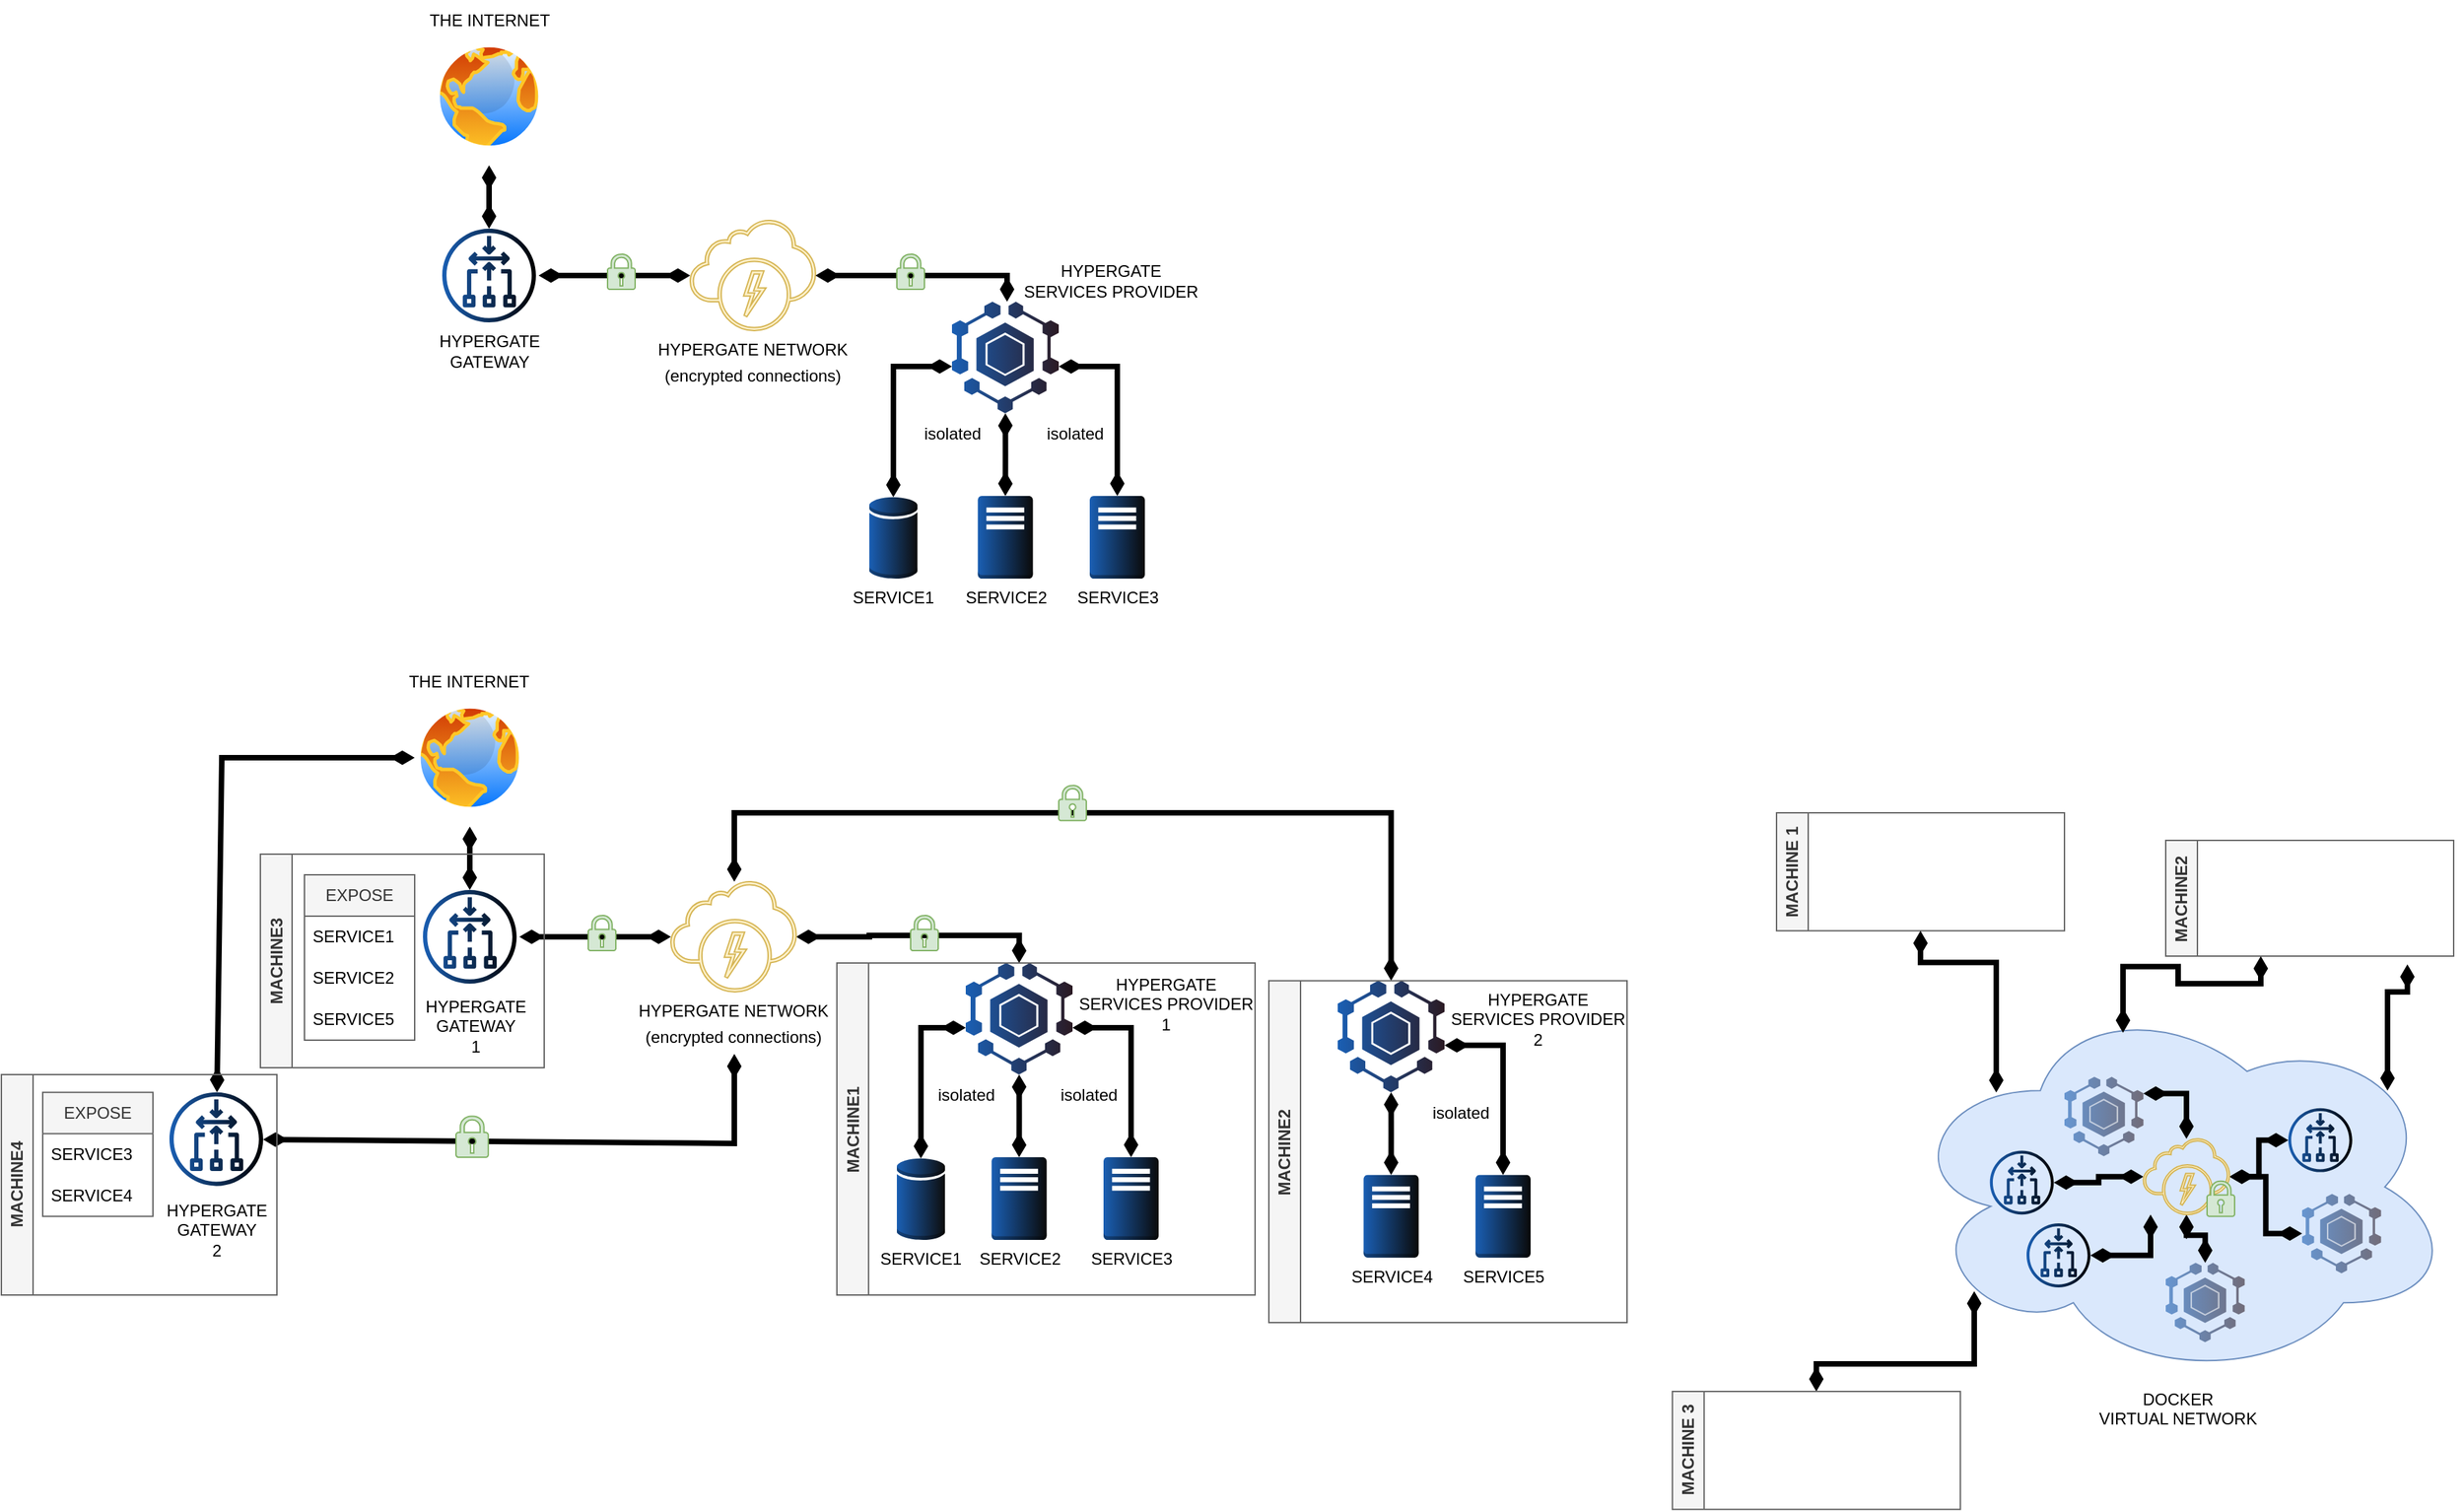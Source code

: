 <mxfile version="20.8.7" type="device"><diagram name="Page-1" id="-N7RxPexa8kLt5ve984L"><mxGraphModel dx="4037" dy="2729" grid="1" gridSize="10" guides="1" tooltips="1" connect="1" arrows="1" fold="1" page="1" pageScale="1" pageWidth="850" pageHeight="1100" math="0" shadow="0"><root><mxCell id="0"/><mxCell id="1" parent="0"/><mxCell id="h4FuAS4NWvggZZYnbzFv-34" style="edgeStyle=orthogonalEdgeStyle;rounded=0;orthogonalLoop=1;jettySize=auto;html=1;entryX=0.5;entryY=-0.029;entryDx=0;entryDy=0;entryPerimeter=0;strokeColor=default;strokeWidth=4;startArrow=diamondThin;startFill=1;endArrow=diamondThin;endFill=1;" edge="1" parent="1" source="h4FuAS4NWvggZZYnbzFv-1" target="h4FuAS4NWvggZZYnbzFv-2"><mxGeometry relative="1" as="geometry"/></mxCell><mxCell id="h4FuAS4NWvggZZYnbzFv-1" value="&lt;div&gt;HYPERGATE NETWORK&lt;br&gt;&lt;/div&gt;" style="sketch=0;pointerEvents=1;shadow=0;dashed=0;html=1;strokeColor=#d6b656;fillColor=#fff2cc;aspect=fixed;labelPosition=center;verticalLabelPosition=bottom;verticalAlign=top;align=center;outlineConnect=0;shape=mxgraph.vvd.service_provider_cloud_environment;" vertex="1" parent="1"><mxGeometry x="310" y="90" width="90.91" height="80" as="geometry"/></mxCell><mxCell id="h4FuAS4NWvggZZYnbzFv-22" style="edgeStyle=orthogonalEdgeStyle;rounded=0;orthogonalLoop=1;jettySize=auto;html=1;strokeWidth=4;startArrow=diamondThin;startFill=1;endArrow=diamondThin;endFill=1;" edge="1" parent="1" source="h4FuAS4NWvggZZYnbzFv-2"><mxGeometry relative="1" as="geometry"><mxPoint x="164" y="50" as="targetPoint"/></mxGeometry></mxCell><mxCell id="h4FuAS4NWvggZZYnbzFv-2" value="" style="sketch=0;outlineConnect=0;fontColor=#232F3E;gradientColor=#1a5fb4;fillColor=#000000;strokeColor=none;dashed=0;verticalLabelPosition=middle;verticalAlign=middle;align=left;html=1;fontSize=12;fontStyle=0;aspect=fixed;pointerEvents=1;shape=mxgraph.aws4.gateway_load_balancer;rotation=90;labelBackgroundColor=none;labelPosition=right;" vertex="1" parent="1"><mxGeometry x="130" y="96" width="68" height="68" as="geometry"/></mxCell><mxCell id="h4FuAS4NWvggZZYnbzFv-18" style="edgeStyle=orthogonalEdgeStyle;rounded=0;orthogonalLoop=1;jettySize=auto;html=1;strokeWidth=4;startArrow=diamondThin;startFill=1;endArrow=diamondThin;endFill=1;" edge="1" parent="1" source="h4FuAS4NWvggZZYnbzFv-4" target="h4FuAS4NWvggZZYnbzFv-1"><mxGeometry relative="1" as="geometry"><Array as="points"><mxPoint x="540" y="130"/></Array></mxGeometry></mxCell><mxCell id="h4FuAS4NWvggZZYnbzFv-4" value="" style="outlineConnect=0;dashed=0;verticalLabelPosition=top;verticalAlign=bottom;align=center;html=1;shape=mxgraph.aws3.mobile_hub;fillColor=#2B1A23;gradientColor=#1a5fb4;gradientDirection=west;pointerEvents=1;labelPosition=center;" vertex="1" parent="1"><mxGeometry x="500" y="149" width="77.5" height="81" as="geometry"/></mxCell><mxCell id="h4FuAS4NWvggZZYnbzFv-15" style="edgeStyle=orthogonalEdgeStyle;rounded=0;orthogonalLoop=1;jettySize=auto;html=1;exitX=0.5;exitY=0;exitDx=0;exitDy=0;exitPerimeter=0;labelPosition=center;verticalLabelPosition=top;align=center;verticalAlign=bottom;strokeWidth=4;startArrow=diamondThin;startFill=1;endArrow=diamondThin;endFill=1;" edge="1" parent="1" source="h4FuAS4NWvggZZYnbzFv-7" target="h4FuAS4NWvggZZYnbzFv-4"><mxGeometry relative="1" as="geometry"/></mxCell><mxCell id="h4FuAS4NWvggZZYnbzFv-7" value="SERVICE2" style="outlineConnect=0;dashed=0;verticalLabelPosition=bottom;verticalAlign=top;align=center;html=1;shape=mxgraph.aws3.traditional_server;fillColor=#0A0A0A;gradientColor=#1a5fb4;gradientDirection=west;" vertex="1" parent="1"><mxGeometry x="518.75" y="290" width="40" height="60" as="geometry"/></mxCell><mxCell id="h4FuAS4NWvggZZYnbzFv-12" style="edgeStyle=orthogonalEdgeStyle;rounded=0;orthogonalLoop=1;jettySize=auto;html=1;exitX=0.5;exitY=0.015;exitDx=0;exitDy=0;exitPerimeter=0;entryX=0;entryY=0.58;entryDx=0;entryDy=0;entryPerimeter=0;strokeWidth=4;startArrow=diamondThin;startFill=1;endArrow=diamondThin;endFill=1;" edge="1" parent="1" source="h4FuAS4NWvggZZYnbzFv-8" target="h4FuAS4NWvggZZYnbzFv-4"><mxGeometry relative="1" as="geometry"/></mxCell><mxCell id="h4FuAS4NWvggZZYnbzFv-8" value="&lt;div&gt;SERVICE1&lt;/div&gt;" style="outlineConnect=0;dashed=0;verticalLabelPosition=bottom;verticalAlign=top;align=center;html=1;shape=mxgraph.aws3.generic_database;fillColor=#0D0D0D;gradientColor=#1a5fb4;gradientDirection=west;" vertex="1" parent="1"><mxGeometry x="440" y="290" width="34.91" height="60" as="geometry"/></mxCell><mxCell id="h4FuAS4NWvggZZYnbzFv-16" style="edgeStyle=orthogonalEdgeStyle;rounded=0;orthogonalLoop=1;jettySize=auto;html=1;entryX=1;entryY=0.58;entryDx=0;entryDy=0;entryPerimeter=0;strokeWidth=4;startArrow=diamondThin;startFill=1;endArrow=diamondThin;endFill=1;" edge="1" parent="1" source="h4FuAS4NWvggZZYnbzFv-11" target="h4FuAS4NWvggZZYnbzFv-4"><mxGeometry relative="1" as="geometry"><Array as="points"><mxPoint x="620" y="196"/></Array></mxGeometry></mxCell><mxCell id="h4FuAS4NWvggZZYnbzFv-11" value="SERVICE3" style="outlineConnect=0;dashed=0;verticalLabelPosition=bottom;verticalAlign=top;align=center;html=1;shape=mxgraph.aws3.traditional_server;fillColor=#0A0A0A;gradientColor=#1a5fb4;gradientDirection=west;" vertex="1" parent="1"><mxGeometry x="600" y="290" width="40" height="60" as="geometry"/></mxCell><mxCell id="h4FuAS4NWvggZZYnbzFv-23" value="" style="aspect=fixed;perimeter=ellipsePerimeter;html=1;align=center;shadow=0;dashed=0;spacingTop=3;image;image=img/lib/active_directory/internet_globe.svg;labelBackgroundColor=none;fillColor=#0A0A0A;gradientColor=#1a5fb4;gradientDirection=west;" vertex="1" parent="1"><mxGeometry x="124" y="-40" width="80" height="80" as="geometry"/></mxCell><mxCell id="h4FuAS4NWvggZZYnbzFv-25" value="&lt;div&gt;HYPERGATE&lt;/div&gt;&lt;div&gt;GATEWAY&lt;br&gt;&lt;/div&gt;" style="text;html=1;align=center;verticalAlign=middle;resizable=0;points=[];autosize=1;strokeColor=none;fillColor=none;" vertex="1" parent="1"><mxGeometry x="114" y="165" width="100" height="40" as="geometry"/></mxCell><mxCell id="h4FuAS4NWvggZZYnbzFv-26" value="&lt;div&gt;HYPERGATE&lt;/div&gt;SERVICES PROVIDER" style="text;html=1;align=center;verticalAlign=middle;resizable=0;points=[];autosize=1;strokeColor=none;fillColor=none;" vertex="1" parent="1"><mxGeometry x="540" y="114.36" width="150" height="40" as="geometry"/></mxCell><mxCell id="h4FuAS4NWvggZZYnbzFv-28" value="" style="sketch=0;aspect=fixed;pointerEvents=1;shadow=0;dashed=0;html=1;strokeColor=#82b366;labelPosition=center;verticalLabelPosition=bottom;verticalAlign=top;align=center;fillColor=#d5e8d4;shape=mxgraph.mscae.enterprise.lock;labelBackgroundColor=none;" vertex="1" parent="1"><mxGeometry x="460" y="114.36" width="20" height="25.64" as="geometry"/></mxCell><mxCell id="h4FuAS4NWvggZZYnbzFv-33" value="&lt;br&gt;&lt;div&gt;(encrypted connections)&lt;/div&gt;" style="text;html=1;align=center;verticalAlign=middle;resizable=0;points=[];autosize=1;strokeColor=none;fillColor=none;" vertex="1" parent="1"><mxGeometry x="280.45" y="175" width="150" height="40" as="geometry"/></mxCell><mxCell id="h4FuAS4NWvggZZYnbzFv-35" value="" style="sketch=0;aspect=fixed;pointerEvents=1;shadow=0;dashed=0;html=1;strokeColor=#82b366;labelPosition=center;verticalLabelPosition=bottom;verticalAlign=top;align=center;fillColor=#d5e8d4;shape=mxgraph.mscae.enterprise.lock;labelBackgroundColor=none;" vertex="1" parent="1"><mxGeometry x="250" y="114.36" width="20" height="25.64" as="geometry"/></mxCell><mxCell id="h4FuAS4NWvggZZYnbzFv-36" value="&lt;div&gt;isolated&lt;/div&gt;" style="text;html=1;align=center;verticalAlign=middle;resizable=0;points=[];autosize=1;strokeColor=none;fillColor=none;" vertex="1" parent="1"><mxGeometry x="470" y="230" width="60" height="30" as="geometry"/></mxCell><mxCell id="h4FuAS4NWvggZZYnbzFv-37" value="&lt;div&gt;isolated&lt;/div&gt;" style="text;html=1;align=center;verticalAlign=middle;resizable=0;points=[];autosize=1;strokeColor=none;fillColor=none;" vertex="1" parent="1"><mxGeometry x="558.75" y="230" width="60" height="30" as="geometry"/></mxCell><mxCell id="h4FuAS4NWvggZZYnbzFv-38" style="edgeStyle=orthogonalEdgeStyle;rounded=0;orthogonalLoop=1;jettySize=auto;html=1;entryX=0.5;entryY=-0.029;entryDx=0;entryDy=0;entryPerimeter=0;strokeColor=default;strokeWidth=4;startArrow=diamondThin;startFill=1;endArrow=diamondThin;endFill=1;" edge="1" parent="1" source="h4FuAS4NWvggZZYnbzFv-39" target="h4FuAS4NWvggZZYnbzFv-41"><mxGeometry relative="1" as="geometry"/></mxCell><mxCell id="h4FuAS4NWvggZZYnbzFv-108" style="edgeStyle=orthogonalEdgeStyle;rounded=0;orthogonalLoop=1;jettySize=auto;html=1;entryX=0.5;entryY=0;entryDx=0;entryDy=0;entryPerimeter=0;strokeColor=default;strokeWidth=4;startArrow=diamondThin;startFill=1;endArrow=diamondThin;endFill=1;" edge="1" parent="1" source="h4FuAS4NWvggZZYnbzFv-39" target="h4FuAS4NWvggZZYnbzFv-43"><mxGeometry relative="1" as="geometry"><Array as="points"><mxPoint x="440" y="610"/><mxPoint x="440" y="609"/><mxPoint x="549" y="609"/></Array></mxGeometry></mxCell><mxCell id="h4FuAS4NWvggZZYnbzFv-39" value="&lt;div&gt;HYPERGATE NETWORK&lt;br&gt;&lt;/div&gt;" style="sketch=0;pointerEvents=1;shadow=0;dashed=0;html=1;strokeColor=#d6b656;fillColor=#fff2cc;aspect=fixed;labelPosition=center;verticalLabelPosition=bottom;verticalAlign=top;align=center;outlineConnect=0;shape=mxgraph.vvd.service_provider_cloud_environment;" vertex="1" parent="1"><mxGeometry x="296" y="570" width="90.91" height="80" as="geometry"/></mxCell><mxCell id="h4FuAS4NWvggZZYnbzFv-40" style="edgeStyle=orthogonalEdgeStyle;rounded=0;orthogonalLoop=1;jettySize=auto;html=1;strokeWidth=4;startArrow=diamondThin;startFill=1;endArrow=diamondThin;endFill=1;" edge="1" parent="1" source="h4FuAS4NWvggZZYnbzFv-41"><mxGeometry relative="1" as="geometry"><mxPoint x="150" y="530" as="targetPoint"/></mxGeometry></mxCell><mxCell id="h4FuAS4NWvggZZYnbzFv-41" value="" style="sketch=0;outlineConnect=0;fontColor=#232F3E;gradientColor=#1a5fb4;fillColor=#000000;strokeColor=none;dashed=0;verticalLabelPosition=middle;verticalAlign=middle;align=left;html=1;fontSize=12;fontStyle=0;aspect=fixed;pointerEvents=1;shape=mxgraph.aws4.gateway_load_balancer;rotation=90;labelBackgroundColor=none;labelPosition=right;" vertex="1" parent="1"><mxGeometry x="116" y="576" width="68" height="68" as="geometry"/></mxCell><mxCell id="h4FuAS4NWvggZZYnbzFv-43" value="" style="outlineConnect=0;dashed=0;verticalLabelPosition=top;verticalAlign=bottom;align=center;html=1;shape=mxgraph.aws3.mobile_hub;fillColor=#2B1A23;gradientColor=#1a5fb4;gradientDirection=west;pointerEvents=1;labelPosition=center;" vertex="1" parent="1"><mxGeometry x="510" y="629" width="77.5" height="81" as="geometry"/></mxCell><mxCell id="h4FuAS4NWvggZZYnbzFv-44" style="edgeStyle=orthogonalEdgeStyle;rounded=0;orthogonalLoop=1;jettySize=auto;html=1;exitX=0.5;exitY=0;exitDx=0;exitDy=0;exitPerimeter=0;labelPosition=center;verticalLabelPosition=top;align=center;verticalAlign=bottom;strokeWidth=4;startArrow=diamondThin;startFill=1;endArrow=diamondThin;endFill=1;" edge="1" parent="1" source="h4FuAS4NWvggZZYnbzFv-45" target="h4FuAS4NWvggZZYnbzFv-43"><mxGeometry relative="1" as="geometry"/></mxCell><mxCell id="h4FuAS4NWvggZZYnbzFv-45" value="SERVICE2" style="outlineConnect=0;dashed=0;verticalLabelPosition=bottom;verticalAlign=top;align=center;html=1;shape=mxgraph.aws3.traditional_server;fillColor=#0A0A0A;gradientColor=#1a5fb4;gradientDirection=west;" vertex="1" parent="1"><mxGeometry x="528.75" y="770" width="40" height="60" as="geometry"/></mxCell><mxCell id="h4FuAS4NWvggZZYnbzFv-46" style="edgeStyle=orthogonalEdgeStyle;rounded=0;orthogonalLoop=1;jettySize=auto;html=1;exitX=0.5;exitY=0.015;exitDx=0;exitDy=0;exitPerimeter=0;entryX=0;entryY=0.58;entryDx=0;entryDy=0;entryPerimeter=0;strokeWidth=4;startArrow=diamondThin;startFill=1;endArrow=diamondThin;endFill=1;" edge="1" parent="1" source="h4FuAS4NWvggZZYnbzFv-47" target="h4FuAS4NWvggZZYnbzFv-43"><mxGeometry relative="1" as="geometry"/></mxCell><mxCell id="h4FuAS4NWvggZZYnbzFv-48" style="edgeStyle=orthogonalEdgeStyle;rounded=0;orthogonalLoop=1;jettySize=auto;html=1;entryX=1;entryY=0.58;entryDx=0;entryDy=0;entryPerimeter=0;strokeWidth=4;startArrow=diamondThin;startFill=1;endArrow=diamondThin;endFill=1;" edge="1" parent="1" source="h4FuAS4NWvggZZYnbzFv-49" target="h4FuAS4NWvggZZYnbzFv-43"><mxGeometry relative="1" as="geometry"><Array as="points"><mxPoint x="630" y="676"/></Array></mxGeometry></mxCell><mxCell id="h4FuAS4NWvggZZYnbzFv-49" value="SERVICE3" style="outlineConnect=0;dashed=0;verticalLabelPosition=bottom;verticalAlign=top;align=center;html=1;shape=mxgraph.aws3.traditional_server;fillColor=#0A0A0A;gradientColor=#1a5fb4;gradientDirection=west;" vertex="1" parent="1"><mxGeometry x="610" y="770" width="40" height="60" as="geometry"/></mxCell><mxCell id="h4FuAS4NWvggZZYnbzFv-50" value="" style="aspect=fixed;perimeter=ellipsePerimeter;html=1;align=center;shadow=0;dashed=0;spacingTop=3;image;image=img/lib/active_directory/internet_globe.svg;labelBackgroundColor=none;fillColor=#0A0A0A;gradientColor=#1a5fb4;gradientDirection=west;" vertex="1" parent="1"><mxGeometry x="110" y="440" width="80" height="80" as="geometry"/></mxCell><mxCell id="h4FuAS4NWvggZZYnbzFv-53" value="" style="sketch=0;aspect=fixed;pointerEvents=1;shadow=0;dashed=0;html=1;strokeColor=#82b366;labelPosition=center;verticalLabelPosition=bottom;verticalAlign=top;align=center;fillColor=#d5e8d4;shape=mxgraph.mscae.enterprise.lock;labelBackgroundColor=none;" vertex="1" parent="1"><mxGeometry x="470" y="594.36" width="20" height="25.64" as="geometry"/></mxCell><mxCell id="h4FuAS4NWvggZZYnbzFv-54" value="&lt;br&gt;&lt;div&gt;(encrypted connections)&lt;/div&gt;" style="text;html=1;align=center;verticalAlign=middle;resizable=0;points=[];autosize=1;strokeColor=none;fillColor=none;" vertex="1" parent="1"><mxGeometry x="266.45" y="655" width="150" height="40" as="geometry"/></mxCell><mxCell id="h4FuAS4NWvggZZYnbzFv-55" value="" style="sketch=0;aspect=fixed;pointerEvents=1;shadow=0;dashed=0;html=1;strokeColor=#82b366;labelPosition=center;verticalLabelPosition=bottom;verticalAlign=top;align=center;fillColor=#d5e8d4;shape=mxgraph.mscae.enterprise.lock;labelBackgroundColor=none;" vertex="1" parent="1"><mxGeometry x="236" y="594.36" width="20" height="25.64" as="geometry"/></mxCell><mxCell id="h4FuAS4NWvggZZYnbzFv-56" value="&lt;div&gt;isolated&lt;/div&gt;" style="text;html=1;align=center;verticalAlign=middle;resizable=0;points=[];autosize=1;strokeColor=none;fillColor=none;" vertex="1" parent="1"><mxGeometry x="480" y="710" width="60" height="30" as="geometry"/></mxCell><mxCell id="h4FuAS4NWvggZZYnbzFv-57" value="&lt;div&gt;isolated&lt;/div&gt;" style="text;html=1;align=center;verticalAlign=middle;resizable=0;points=[];autosize=1;strokeColor=none;fillColor=none;" vertex="1" parent="1"><mxGeometry x="568.75" y="710" width="60" height="30" as="geometry"/></mxCell><mxCell id="h4FuAS4NWvggZZYnbzFv-76" style="edgeStyle=orthogonalEdgeStyle;rounded=0;orthogonalLoop=1;jettySize=auto;html=1;strokeColor=default;strokeWidth=4;startArrow=diamondThin;startFill=1;endArrow=diamondThin;endFill=1;shadow=0;" edge="1" parent="1" source="h4FuAS4NWvggZZYnbzFv-65" target="h4FuAS4NWvggZZYnbzFv-39"><mxGeometry relative="1" as="geometry"><Array as="points"><mxPoint x="819" y="520"/><mxPoint x="342" y="520"/></Array></mxGeometry></mxCell><mxCell id="h4FuAS4NWvggZZYnbzFv-65" value="" style="outlineConnect=0;dashed=0;verticalLabelPosition=top;verticalAlign=bottom;align=center;html=1;shape=mxgraph.aws3.mobile_hub;fillColor=#2B1A23;gradientColor=#1a5fb4;gradientDirection=west;pointerEvents=1;labelPosition=center;" vertex="1" parent="1"><mxGeometry x="780" y="641.82" width="77.5" height="81" as="geometry"/></mxCell><mxCell id="h4FuAS4NWvggZZYnbzFv-66" style="edgeStyle=orthogonalEdgeStyle;rounded=0;orthogonalLoop=1;jettySize=auto;html=1;exitX=0.5;exitY=0;exitDx=0;exitDy=0;exitPerimeter=0;labelPosition=center;verticalLabelPosition=top;align=center;verticalAlign=bottom;strokeWidth=4;startArrow=diamondThin;startFill=1;endArrow=diamondThin;endFill=1;" edge="1" parent="1" source="h4FuAS4NWvggZZYnbzFv-67" target="h4FuAS4NWvggZZYnbzFv-65"><mxGeometry relative="1" as="geometry"/></mxCell><mxCell id="h4FuAS4NWvggZZYnbzFv-67" value="SERVICE4" style="outlineConnect=0;dashed=0;verticalLabelPosition=bottom;verticalAlign=top;align=center;html=1;shape=mxgraph.aws3.traditional_server;fillColor=#0A0A0A;gradientColor=#1a5fb4;gradientDirection=west;" vertex="1" parent="1"><mxGeometry x="798.75" y="782.82" width="40" height="60" as="geometry"/></mxCell><mxCell id="h4FuAS4NWvggZZYnbzFv-70" style="edgeStyle=orthogonalEdgeStyle;rounded=0;orthogonalLoop=1;jettySize=auto;html=1;entryX=1;entryY=0.58;entryDx=0;entryDy=0;entryPerimeter=0;strokeWidth=4;startArrow=diamondThin;startFill=1;endArrow=diamondThin;endFill=1;" edge="1" parent="1" source="h4FuAS4NWvggZZYnbzFv-71" target="h4FuAS4NWvggZZYnbzFv-65"><mxGeometry relative="1" as="geometry"><Array as="points"><mxPoint x="900" y="688.82"/></Array></mxGeometry></mxCell><mxCell id="h4FuAS4NWvggZZYnbzFv-71" value="&lt;div&gt;SERVICE5&lt;/div&gt;" style="outlineConnect=0;dashed=0;verticalLabelPosition=bottom;verticalAlign=top;align=center;html=1;shape=mxgraph.aws3.traditional_server;fillColor=#0A0A0A;gradientColor=#1a5fb4;gradientDirection=west;" vertex="1" parent="1"><mxGeometry x="880" y="782.82" width="40" height="60" as="geometry"/></mxCell><mxCell id="h4FuAS4NWvggZZYnbzFv-73" value="" style="sketch=0;aspect=fixed;pointerEvents=1;shadow=0;dashed=0;html=1;strokeColor=#82b366;labelPosition=center;verticalLabelPosition=bottom;verticalAlign=top;align=center;fillColor=#d5e8d4;shape=mxgraph.mscae.enterprise.lock;labelBackgroundColor=none;" vertex="1" parent="1"><mxGeometry x="577.5" y="500.0" width="20" height="25.64" as="geometry"/></mxCell><mxCell id="h4FuAS4NWvggZZYnbzFv-75" value="&lt;div&gt;isolated&lt;/div&gt;" style="text;html=1;align=center;verticalAlign=middle;resizable=0;points=[];autosize=1;strokeColor=none;fillColor=none;" vertex="1" parent="1"><mxGeometry x="838.75" y="722.82" width="60" height="30" as="geometry"/></mxCell><mxCell id="h4FuAS4NWvggZZYnbzFv-80" style="edgeStyle=orthogonalEdgeStyle;rounded=0;orthogonalLoop=1;jettySize=auto;html=1;strokeColor=default;strokeWidth=4;startArrow=diamondThin;startFill=1;endArrow=diamondThin;endFill=1;" edge="1" parent="1" source="h4FuAS4NWvggZZYnbzFv-77" target="h4FuAS4NWvggZZYnbzFv-54"><mxGeometry relative="1" as="geometry"><Array as="points"><mxPoint x="-50" y="760"/><mxPoint x="342" y="760"/></Array></mxGeometry></mxCell><mxCell id="h4FuAS4NWvggZZYnbzFv-81" style="edgeStyle=orthogonalEdgeStyle;rounded=0;orthogonalLoop=1;jettySize=auto;html=1;entryX=0;entryY=0.5;entryDx=0;entryDy=0;strokeColor=default;strokeWidth=4;startArrow=diamondThin;startFill=1;endArrow=diamondThin;endFill=1;" edge="1" parent="1" source="h4FuAS4NWvggZZYnbzFv-77" target="h4FuAS4NWvggZZYnbzFv-50"><mxGeometry relative="1" as="geometry"><Array as="points"><mxPoint x="-30" y="480"/></Array></mxGeometry></mxCell><mxCell id="h4FuAS4NWvggZZYnbzFv-77" value="" style="sketch=0;outlineConnect=0;fontColor=#232F3E;gradientColor=#1a5fb4;fillColor=#000000;strokeColor=none;dashed=0;verticalLabelPosition=middle;verticalAlign=middle;align=left;html=1;fontSize=12;fontStyle=0;aspect=fixed;pointerEvents=1;shape=mxgraph.aws4.gateway_load_balancer;rotation=90;labelBackgroundColor=none;labelPosition=right;" vertex="1" parent="1"><mxGeometry x="-68.0" y="722.82" width="68" height="68" as="geometry"/></mxCell><mxCell id="h4FuAS4NWvggZZYnbzFv-78" value="&lt;div&gt;HYPERGATE&lt;/div&gt;&lt;div&gt;GATEWAY&lt;br&gt;&lt;/div&gt;2" style="text;html=1;align=center;verticalAlign=middle;resizable=0;points=[];autosize=1;strokeColor=none;fillColor=none;" vertex="1" parent="1"><mxGeometry x="-84" y="792.82" width="100" height="60" as="geometry"/></mxCell><mxCell id="h4FuAS4NWvggZZYnbzFv-82" value="" style="sketch=0;aspect=fixed;pointerEvents=1;shadow=0;dashed=0;html=1;strokeColor=#82b366;labelPosition=center;verticalLabelPosition=bottom;verticalAlign=top;align=center;fillColor=#d5e8d4;shape=mxgraph.mscae.enterprise.lock;labelBackgroundColor=none;" vertex="1" parent="1"><mxGeometry x="140" y="740" width="23.4" height="30" as="geometry"/></mxCell><mxCell id="h4FuAS4NWvggZZYnbzFv-87" value="EXPOSE" style="swimlane;fontStyle=0;childLayout=stackLayout;horizontal=1;startSize=30;horizontalStack=0;resizeParent=1;resizeParentMax=0;resizeLast=0;collapsible=1;marginBottom=0;whiteSpace=wrap;html=1;labelBackgroundColor=none;fillColor=#f5f5f5;gradientDirection=west;fontColor=#333333;strokeColor=#666666;" vertex="1" parent="1"><mxGeometry x="-160" y="722.82" width="80" height="90" as="geometry"/></mxCell><mxCell id="h4FuAS4NWvggZZYnbzFv-88" value="SERVICE3" style="text;strokeColor=none;fillColor=none;align=left;verticalAlign=middle;spacingLeft=4;spacingRight=4;overflow=hidden;points=[[0,0.5],[1,0.5]];portConstraint=eastwest;rotatable=0;whiteSpace=wrap;html=1;" vertex="1" parent="h4FuAS4NWvggZZYnbzFv-87"><mxGeometry y="30" width="80" height="30" as="geometry"/></mxCell><mxCell id="h4FuAS4NWvggZZYnbzFv-89" value="SERVICE4" style="text;strokeColor=none;fillColor=none;align=left;verticalAlign=middle;spacingLeft=4;spacingRight=4;overflow=hidden;points=[[0,0.5],[1,0.5]];portConstraint=eastwest;rotatable=0;whiteSpace=wrap;html=1;" vertex="1" parent="h4FuAS4NWvggZZYnbzFv-87"><mxGeometry y="60" width="80" height="30" as="geometry"/></mxCell><mxCell id="h4FuAS4NWvggZZYnbzFv-92" value="EXPOSE" style="swimlane;fontStyle=0;childLayout=stackLayout;horizontal=1;startSize=30;horizontalStack=0;resizeParent=1;resizeParentMax=0;resizeLast=0;collapsible=1;marginBottom=0;whiteSpace=wrap;html=1;labelBackgroundColor=none;fillColor=#f5f5f5;gradientDirection=west;fontColor=#333333;strokeColor=#666666;" vertex="1" parent="1"><mxGeometry x="30" y="565" width="80" height="120" as="geometry"/></mxCell><mxCell id="h4FuAS4NWvggZZYnbzFv-93" value="SERVICE1" style="text;strokeColor=none;fillColor=none;align=left;verticalAlign=middle;spacingLeft=4;spacingRight=4;overflow=hidden;points=[[0,0.5],[1,0.5]];portConstraint=eastwest;rotatable=0;whiteSpace=wrap;html=1;" vertex="1" parent="h4FuAS4NWvggZZYnbzFv-92"><mxGeometry y="30" width="80" height="30" as="geometry"/></mxCell><mxCell id="h4FuAS4NWvggZZYnbzFv-94" value="SERVICE2" style="text;strokeColor=none;fillColor=none;align=left;verticalAlign=middle;spacingLeft=4;spacingRight=4;overflow=hidden;points=[[0,0.5],[1,0.5]];portConstraint=eastwest;rotatable=0;whiteSpace=wrap;html=1;" vertex="1" parent="h4FuAS4NWvggZZYnbzFv-92"><mxGeometry y="60" width="80" height="30" as="geometry"/></mxCell><mxCell id="h4FuAS4NWvggZZYnbzFv-95" value="&lt;div&gt;SERVICE5&lt;/div&gt;" style="text;strokeColor=none;fillColor=none;align=left;verticalAlign=middle;spacingLeft=4;spacingRight=4;overflow=hidden;points=[[0,0.5],[1,0.5]];portConstraint=eastwest;rotatable=0;whiteSpace=wrap;html=1;" vertex="1" parent="h4FuAS4NWvggZZYnbzFv-92"><mxGeometry y="90" width="80" height="30" as="geometry"/></mxCell><mxCell id="h4FuAS4NWvggZZYnbzFv-100" value="&lt;div&gt;MACHINE3&lt;/div&gt;" style="swimlane;horizontal=0;whiteSpace=wrap;html=1;labelBackgroundColor=none;fillColor=#f5f5f5;gradientDirection=west;fontColor=#333333;strokeColor=#666666;" vertex="1" parent="1"><mxGeometry x="-2" y="550" width="206" height="155" as="geometry"/></mxCell><mxCell id="h4FuAS4NWvggZZYnbzFv-51" value="&lt;div&gt;HYPERGATE&lt;/div&gt;&lt;div&gt;GATEWAY&lt;br&gt;&lt;/div&gt;&lt;div&gt;1&lt;br&gt;&lt;/div&gt;" style="text;html=1;align=center;verticalAlign=middle;resizable=0;points=[];autosize=1;strokeColor=none;fillColor=none;" vertex="1" parent="h4FuAS4NWvggZZYnbzFv-100"><mxGeometry x="106" y="95" width="100" height="60" as="geometry"/></mxCell><mxCell id="h4FuAS4NWvggZZYnbzFv-102" value="MACHINE4" style="swimlane;horizontal=0;whiteSpace=wrap;html=1;labelBackgroundColor=none;fillColor=#f5f5f5;gradientDirection=west;fontColor=#333333;strokeColor=#666666;" vertex="1" parent="1"><mxGeometry x="-190" y="710" width="200" height="160" as="geometry"/></mxCell><mxCell id="h4FuAS4NWvggZZYnbzFv-105" value="MACHINE1" style="swimlane;horizontal=0;whiteSpace=wrap;html=1;labelBackgroundColor=none;fillColor=#f5f5f5;gradientDirection=west;startSize=23;fontColor=#333333;strokeColor=#666666;" vertex="1" parent="1"><mxGeometry x="416.45" y="629" width="303.55" height="241" as="geometry"/></mxCell><mxCell id="h4FuAS4NWvggZZYnbzFv-47" value="&lt;div&gt;SERVICE1&lt;/div&gt;" style="outlineConnect=0;dashed=0;verticalLabelPosition=bottom;verticalAlign=top;align=center;html=1;shape=mxgraph.aws3.generic_database;fillColor=#0D0D0D;gradientColor=#1a5fb4;gradientDirection=west;" vertex="1" parent="h4FuAS4NWvggZZYnbzFv-105"><mxGeometry x="43.55" y="141" width="34.91" height="60" as="geometry"/></mxCell><mxCell id="h4FuAS4NWvggZZYnbzFv-52" value="&lt;div&gt;HYPERGATE&lt;/div&gt;&lt;div&gt;SERVICES PROVIDER&lt;/div&gt;&lt;div&gt;1&lt;br&gt;&lt;/div&gt;" style="text;html=1;align=center;verticalAlign=middle;resizable=0;points=[];autosize=1;strokeColor=none;fillColor=none;" vertex="1" parent="h4FuAS4NWvggZZYnbzFv-105"><mxGeometry x="163.55" width="150" height="60" as="geometry"/></mxCell><mxCell id="h4FuAS4NWvggZZYnbzFv-109" value="MACHINE2" style="swimlane;horizontal=0;whiteSpace=wrap;html=1;labelBackgroundColor=none;fillColor=#f5f5f5;gradientDirection=west;fontColor=#333333;strokeColor=#666666;" vertex="1" parent="1"><mxGeometry x="730" y="641.82" width="260" height="248.18" as="geometry"/></mxCell><mxCell id="h4FuAS4NWvggZZYnbzFv-72" value="&lt;div&gt;HYPERGATE&lt;/div&gt;&lt;div&gt;SERVICES PROVIDER&lt;/div&gt;&lt;div&gt;2&lt;br&gt;&lt;/div&gt;" style="text;html=1;align=center;verticalAlign=middle;resizable=0;points=[];autosize=1;strokeColor=none;fillColor=none;" vertex="1" parent="h4FuAS4NWvggZZYnbzFv-109"><mxGeometry x="120" y="-2.32" width="150" height="60" as="geometry"/></mxCell><mxCell id="h4FuAS4NWvggZZYnbzFv-111" value="THE INTERNET" style="text;html=1;align=center;verticalAlign=middle;resizable=0;points=[];autosize=1;strokeColor=none;fillColor=none;" vertex="1" parent="1"><mxGeometry x="109" y="-70" width="110" height="30" as="geometry"/></mxCell><mxCell id="h4FuAS4NWvggZZYnbzFv-112" value="THE INTERNET" style="text;html=1;align=center;verticalAlign=middle;resizable=0;points=[];autosize=1;strokeColor=none;fillColor=none;" vertex="1" parent="1"><mxGeometry x="94" y="410" width="110" height="30" as="geometry"/></mxCell><mxCell id="h4FuAS4NWvggZZYnbzFv-176" value="&lt;div&gt;DOCKER&lt;/div&gt;&lt;div&gt;VIRTUAL NETWORK&lt;/div&gt;&lt;div&gt;&lt;br&gt;&lt;/div&gt;" style="ellipse;shape=cloud;whiteSpace=wrap;html=1;labelBackgroundColor=none;fillColor=#dae8fc;gradientDirection=west;strokeColor=#6c8ebf;labelPosition=center;verticalLabelPosition=bottom;align=center;verticalAlign=top;" vertex="1" parent="1"><mxGeometry x="1190" y="651.62" width="400" height="280" as="geometry"/></mxCell><mxCell id="h4FuAS4NWvggZZYnbzFv-200" style="edgeStyle=orthogonalEdgeStyle;rounded=0;sketch=0;orthogonalLoop=1;jettySize=auto;html=1;shadow=0;strokeColor=default;strokeWidth=4;startArrow=diamondThin;startFill=1;endArrow=diamondThin;endFill=1;" edge="1" parent="1" source="h4FuAS4NWvggZZYnbzFv-178" target="h4FuAS4NWvggZZYnbzFv-195"><mxGeometry relative="1" as="geometry"/></mxCell><mxCell id="h4FuAS4NWvggZZYnbzFv-178" value="" style="outlineConnect=0;dashed=0;verticalLabelPosition=top;verticalAlign=bottom;align=center;html=1;shape=mxgraph.aws3.mobile_hub;fillColor=#2B1A23;gradientColor=#1a5fb4;gradientDirection=west;pointerEvents=1;labelPosition=center;opacity=60;" vertex="1" parent="1"><mxGeometry x="1480" y="796.62" width="57.3" height="57.61" as="geometry"/></mxCell><mxCell id="h4FuAS4NWvggZZYnbzFv-179" value="" style="outlineConnect=0;dashed=0;verticalLabelPosition=top;verticalAlign=bottom;align=center;html=1;shape=mxgraph.aws3.mobile_hub;fillColor=#2B1A23;gradientColor=#1a5fb4;gradientDirection=west;pointerEvents=1;labelPosition=center;opacity=60;" vertex="1" parent="1"><mxGeometry x="1307.5" y="711.62" width="57.3" height="57.61" as="geometry"/></mxCell><mxCell id="h4FuAS4NWvggZZYnbzFv-197" style="edgeStyle=orthogonalEdgeStyle;rounded=0;sketch=0;orthogonalLoop=1;jettySize=auto;html=1;shadow=0;strokeColor=default;strokeWidth=4;startArrow=diamondThin;startFill=1;endArrow=diamondThin;endFill=1;" edge="1" parent="1" source="h4FuAS4NWvggZZYnbzFv-183" target="h4FuAS4NWvggZZYnbzFv-195"><mxGeometry relative="1" as="geometry"/></mxCell><mxCell id="h4FuAS4NWvggZZYnbzFv-183" value="" style="sketch=0;outlineConnect=0;fontColor=#232F3E;gradientColor=#1a5fb4;fillColor=#000000;strokeColor=none;dashed=0;verticalLabelPosition=middle;verticalAlign=middle;align=left;html=1;fontSize=12;fontStyle=0;aspect=fixed;pointerEvents=1;shape=mxgraph.aws4.gateway_load_balancer;rotation=90;labelBackgroundColor=none;labelPosition=right;" vertex="1" parent="1"><mxGeometry x="1253.37" y="765.24" width="46.38" height="46.38" as="geometry"/></mxCell><mxCell id="h4FuAS4NWvggZZYnbzFv-201" style="edgeStyle=orthogonalEdgeStyle;rounded=0;sketch=0;orthogonalLoop=1;jettySize=auto;html=1;shadow=0;strokeColor=default;strokeWidth=4;startArrow=diamondThin;startFill=1;endArrow=diamondThin;endFill=1;" edge="1" parent="1" source="h4FuAS4NWvggZZYnbzFv-184" target="h4FuAS4NWvggZZYnbzFv-195"><mxGeometry relative="1" as="geometry"/></mxCell><mxCell id="h4FuAS4NWvggZZYnbzFv-184" value="" style="sketch=0;outlineConnect=0;fontColor=#232F3E;gradientColor=#1a5fb4;fillColor=#000000;strokeColor=none;dashed=0;verticalLabelPosition=middle;verticalAlign=middle;align=left;html=1;fontSize=12;fontStyle=0;aspect=fixed;pointerEvents=1;shape=mxgraph.aws4.gateway_load_balancer;rotation=90;labelBackgroundColor=none;labelPosition=right;" vertex="1" parent="1"><mxGeometry x="1470" y="734.43" width="46.38" height="46.38" as="geometry"/></mxCell><mxCell id="h4FuAS4NWvggZZYnbzFv-204" style="edgeStyle=orthogonalEdgeStyle;rounded=0;sketch=0;orthogonalLoop=1;jettySize=auto;html=1;shadow=0;strokeColor=default;strokeWidth=4;startArrow=diamondThin;startFill=1;endArrow=diamondThin;endFill=1;" edge="1" parent="1" source="h4FuAS4NWvggZZYnbzFv-185" target="h4FuAS4NWvggZZYnbzFv-195"><mxGeometry relative="1" as="geometry"><Array as="points"><mxPoint x="1370" y="841.62"/></Array></mxGeometry></mxCell><mxCell id="h4FuAS4NWvggZZYnbzFv-185" value="" style="sketch=0;outlineConnect=0;fontColor=#232F3E;gradientColor=#1a5fb4;fillColor=#000000;strokeColor=none;dashed=0;verticalLabelPosition=middle;verticalAlign=middle;align=left;html=1;fontSize=12;fontStyle=0;aspect=fixed;pointerEvents=1;shape=mxgraph.aws4.gateway_load_balancer;rotation=90;labelBackgroundColor=none;labelPosition=right;" vertex="1" parent="1"><mxGeometry x="1280" y="818.06" width="46.38" height="46.38" as="geometry"/></mxCell><mxCell id="h4FuAS4NWvggZZYnbzFv-199" style="edgeStyle=orthogonalEdgeStyle;rounded=0;sketch=0;orthogonalLoop=1;jettySize=auto;html=1;shadow=0;strokeColor=default;strokeWidth=4;startArrow=diamondThin;startFill=1;endArrow=diamondThin;endFill=1;" edge="1" parent="1" source="h4FuAS4NWvggZZYnbzFv-186" target="h4FuAS4NWvggZZYnbzFv-195"><mxGeometry relative="1" as="geometry"/></mxCell><mxCell id="h4FuAS4NWvggZZYnbzFv-186" value="" style="outlineConnect=0;dashed=0;verticalLabelPosition=top;verticalAlign=bottom;align=center;html=1;shape=mxgraph.aws3.mobile_hub;fillColor=#2B1A23;gradientColor=#1a5fb4;gradientDirection=west;pointerEvents=1;labelPosition=center;opacity=60;" vertex="1" parent="1"><mxGeometry x="1381" y="846.62" width="57.3" height="57.61" as="geometry"/></mxCell><mxCell id="h4FuAS4NWvggZZYnbzFv-192" style="edgeStyle=orthogonalEdgeStyle;rounded=0;sketch=0;orthogonalLoop=1;jettySize=auto;html=1;entryX=0.4;entryY=0.1;entryDx=0;entryDy=0;entryPerimeter=0;shadow=0;strokeColor=default;strokeWidth=4;startArrow=diamondThin;startFill=1;endArrow=diamondThin;endFill=1;" edge="1" parent="1" source="h4FuAS4NWvggZZYnbzFv-187" target="h4FuAS4NWvggZZYnbzFv-176"><mxGeometry relative="1" as="geometry"/></mxCell><mxCell id="h4FuAS4NWvggZZYnbzFv-187" value="" style="shape=image;html=1;verticalAlign=top;verticalLabelPosition=bottom;labelBackgroundColor=#ffffff;imageAspect=0;aspect=fixed;image=https://cdn1.iconfinder.com/data/icons/unicons-line-vol-3/24/docker-128.png;sketch=1;fillColor=#0A0A0A;gradientColor=#1a5fb4;gradientDirection=west;" vertex="1" parent="1"><mxGeometry x="1410" y="544.01" width="80" height="80" as="geometry"/></mxCell><mxCell id="h4FuAS4NWvggZZYnbzFv-203" style="edgeStyle=orthogonalEdgeStyle;rounded=0;sketch=0;orthogonalLoop=1;jettySize=auto;html=1;entryX=0.88;entryY=0.25;entryDx=0;entryDy=0;entryPerimeter=0;shadow=0;strokeColor=default;strokeWidth=4;startArrow=diamondThin;startFill=1;endArrow=diamondThin;endFill=1;" edge="1" parent="1" source="h4FuAS4NWvggZZYnbzFv-188" target="h4FuAS4NWvggZZYnbzFv-176"><mxGeometry relative="1" as="geometry"/></mxCell><mxCell id="h4FuAS4NWvggZZYnbzFv-188" value="" style="shape=image;html=1;verticalAlign=top;verticalLabelPosition=bottom;labelBackgroundColor=#ffffff;imageAspect=0;aspect=fixed;image=https://cdn1.iconfinder.com/data/icons/unicons-line-vol-3/24/docker-128.png;sketch=1;fillColor=#0A0A0A;gradientColor=#1a5fb4;gradientDirection=west;" vertex="1" parent="1"><mxGeometry x="1516.38" y="550" width="80" height="80" as="geometry"/></mxCell><mxCell id="h4FuAS4NWvggZZYnbzFv-202" style="edgeStyle=orthogonalEdgeStyle;rounded=0;sketch=0;orthogonalLoop=1;jettySize=auto;html=1;entryX=1;entryY=0.21;entryDx=0;entryDy=0;entryPerimeter=0;shadow=0;strokeColor=default;strokeWidth=4;startArrow=diamondThin;startFill=1;endArrow=diamondThin;endFill=1;" edge="1" parent="1" source="h4FuAS4NWvggZZYnbzFv-195" target="h4FuAS4NWvggZZYnbzFv-179"><mxGeometry relative="1" as="geometry"/></mxCell><mxCell id="h4FuAS4NWvggZZYnbzFv-195" value="" style="sketch=0;pointerEvents=1;shadow=0;dashed=0;html=1;strokeColor=#d6b656;fillColor=#fff2cc;aspect=fixed;labelPosition=center;verticalLabelPosition=bottom;verticalAlign=top;align=center;outlineConnect=0;shape=mxgraph.vvd.service_provider_cloud_environment;" vertex="1" parent="1"><mxGeometry x="1364.8" y="756.62" width="62.5" height="55" as="geometry"/></mxCell><mxCell id="h4FuAS4NWvggZZYnbzFv-205" value="MACHINE2" style="swimlane;horizontal=0;whiteSpace=wrap;html=1;labelBackgroundColor=none;fillColor=#f5f5f5;gradientDirection=west;fontColor=#333333;strokeColor=#666666;" vertex="1" parent="1"><mxGeometry x="1381" y="540" width="209" height="84.01" as="geometry"/></mxCell><mxCell id="h4FuAS4NWvggZZYnbzFv-207" value="&lt;div&gt;MACHINE 1&lt;/div&gt;" style="swimlane;horizontal=0;whiteSpace=wrap;html=1;labelBackgroundColor=none;fillColor=#f5f5f5;gradientDirection=west;fontColor=#333333;strokeColor=#666666;" vertex="1" parent="1"><mxGeometry x="1098.5" y="520" width="209" height="85.64" as="geometry"/></mxCell><mxCell id="h4FuAS4NWvggZZYnbzFv-208" value="" style="shape=image;html=1;verticalAlign=top;verticalLabelPosition=bottom;labelBackgroundColor=#ffffff;imageAspect=0;aspect=fixed;image=https://cdn1.iconfinder.com/data/icons/unicons-line-vol-3/24/docker-128.png;sketch=1;fillColor=#0A0A0A;gradientColor=#1a5fb4;gradientDirection=west;" vertex="1" parent="h4FuAS4NWvggZZYnbzFv-207"><mxGeometry x="64.5" y="5.64" width="80" height="80" as="geometry"/></mxCell><mxCell id="h4FuAS4NWvggZZYnbzFv-209" style="edgeStyle=orthogonalEdgeStyle;rounded=0;sketch=0;orthogonalLoop=1;jettySize=auto;html=1;entryX=0.17;entryY=0.255;entryDx=0;entryDy=0;entryPerimeter=0;shadow=0;strokeColor=default;strokeWidth=4;startArrow=diamondThin;startFill=1;endArrow=diamondThin;endFill=1;" edge="1" parent="1" source="h4FuAS4NWvggZZYnbzFv-208" target="h4FuAS4NWvggZZYnbzFv-176"><mxGeometry relative="1" as="geometry"/></mxCell><mxCell id="h4FuAS4NWvggZZYnbzFv-214" style="edgeStyle=orthogonalEdgeStyle;rounded=0;sketch=0;orthogonalLoop=1;jettySize=auto;html=1;entryX=0.13;entryY=0.77;entryDx=0;entryDy=0;entryPerimeter=0;shadow=0;strokeColor=default;strokeWidth=4;startArrow=diamondThin;startFill=1;endArrow=diamondThin;endFill=1;" edge="1" parent="1" source="h4FuAS4NWvggZZYnbzFv-212" target="h4FuAS4NWvggZZYnbzFv-176"><mxGeometry relative="1" as="geometry"/></mxCell><mxCell id="h4FuAS4NWvggZZYnbzFv-212" value="&lt;div&gt;MACHINE 3&lt;br&gt;&lt;/div&gt;" style="swimlane;horizontal=0;whiteSpace=wrap;html=1;labelBackgroundColor=none;fillColor=#f5f5f5;gradientDirection=west;fontColor=#333333;strokeColor=#666666;" vertex="1" parent="1"><mxGeometry x="1022.91" y="940" width="209" height="85.64" as="geometry"/></mxCell><mxCell id="h4FuAS4NWvggZZYnbzFv-213" value="" style="shape=image;html=1;verticalAlign=top;verticalLabelPosition=bottom;labelBackgroundColor=#ffffff;imageAspect=0;aspect=fixed;image=https://cdn1.iconfinder.com/data/icons/unicons-line-vol-3/24/docker-128.png;sketch=1;fillColor=#0A0A0A;gradientColor=#1a5fb4;gradientDirection=west;" vertex="1" parent="h4FuAS4NWvggZZYnbzFv-212"><mxGeometry x="64.5" y="5.64" width="80" height="80" as="geometry"/></mxCell><mxCell id="h4FuAS4NWvggZZYnbzFv-218" value="" style="sketch=0;aspect=fixed;pointerEvents=1;shadow=0;dashed=0;html=1;strokeColor=#82b366;labelPosition=center;verticalLabelPosition=bottom;verticalAlign=top;align=center;fillColor=#d5e8d4;shape=mxgraph.mscae.enterprise.lock;labelBackgroundColor=none;" vertex="1" parent="1"><mxGeometry x="1411" y="787.18" width="20" height="25.64" as="geometry"/></mxCell></root></mxGraphModel></diagram></mxfile>